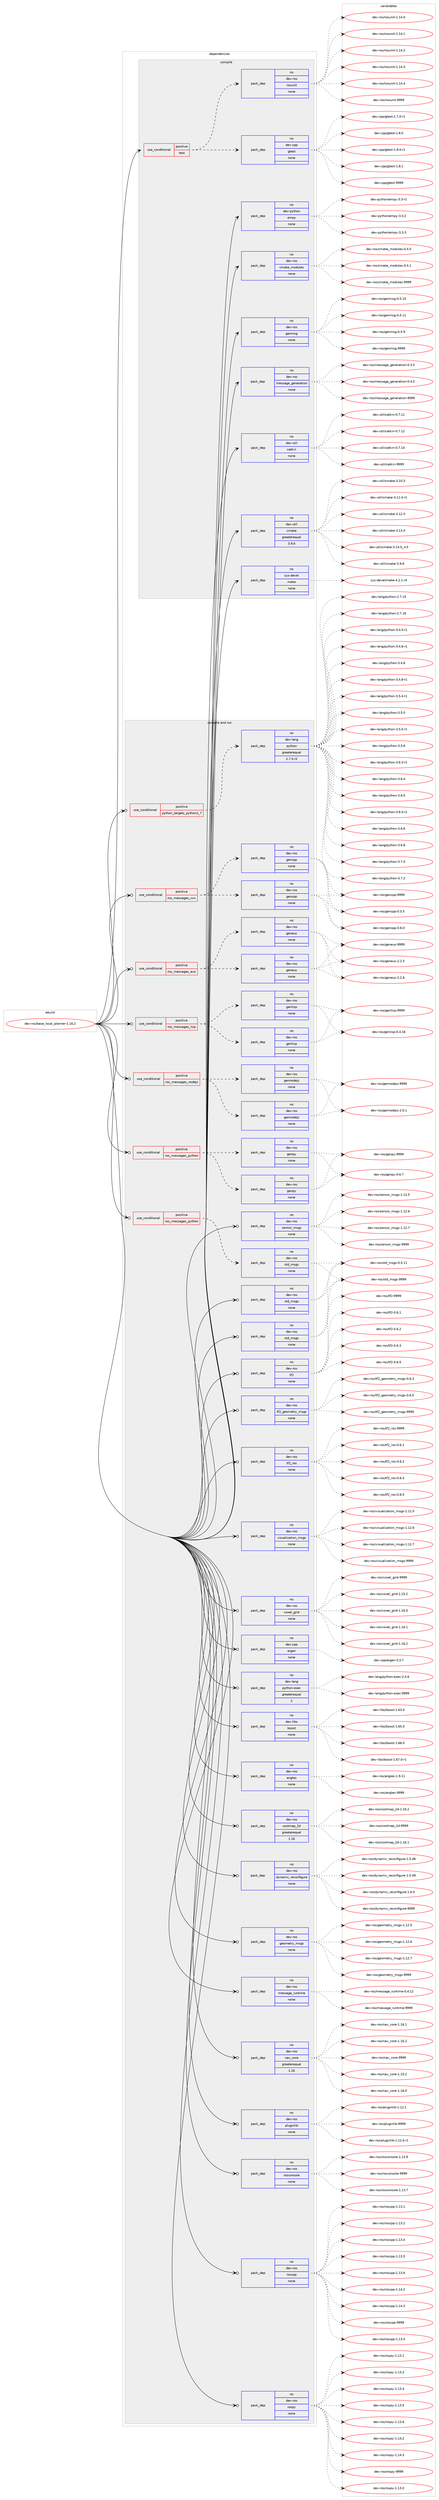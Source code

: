digraph prolog {

# *************
# Graph options
# *************

newrank=true;
concentrate=true;
compound=true;
graph [rankdir=LR,fontname=Helvetica,fontsize=10,ranksep=1.5];#, ranksep=2.5, nodesep=0.2];
edge  [arrowhead=vee];
node  [fontname=Helvetica,fontsize=10];

# **********
# The ebuild
# **********

subgraph cluster_leftcol {
color=gray;
rank=same;
label=<<i>ebuild</i>>;
id [label="dev-ros/base_local_planner-1.16.2", color=red, width=4, href="../dev-ros/base_local_planner-1.16.2.svg"];
}

# ****************
# The dependencies
# ****************

subgraph cluster_midcol {
color=gray;
label=<<i>dependencies</i>>;
subgraph cluster_compile {
fillcolor="#eeeeee";
style=filled;
label=<<i>compile</i>>;
subgraph cond387907 {
dependency1451976 [label=<<TABLE BORDER="0" CELLBORDER="1" CELLSPACING="0" CELLPADDING="4"><TR><TD ROWSPAN="3" CELLPADDING="10">use_conditional</TD></TR><TR><TD>positive</TD></TR><TR><TD>test</TD></TR></TABLE>>, shape=none, color=red];
subgraph pack1040689 {
dependency1451977 [label=<<TABLE BORDER="0" CELLBORDER="1" CELLSPACING="0" CELLPADDING="4" WIDTH="220"><TR><TD ROWSPAN="6" CELLPADDING="30">pack_dep</TD></TR><TR><TD WIDTH="110">no</TD></TR><TR><TD>dev-cpp</TD></TR><TR><TD>gtest</TD></TR><TR><TD>none</TD></TR><TR><TD></TD></TR></TABLE>>, shape=none, color=blue];
}
dependency1451976:e -> dependency1451977:w [weight=20,style="dashed",arrowhead="vee"];
subgraph pack1040690 {
dependency1451978 [label=<<TABLE BORDER="0" CELLBORDER="1" CELLSPACING="0" CELLPADDING="4" WIDTH="220"><TR><TD ROWSPAN="6" CELLPADDING="30">pack_dep</TD></TR><TR><TD WIDTH="110">no</TD></TR><TR><TD>dev-ros</TD></TR><TR><TD>rosunit</TD></TR><TR><TD>none</TD></TR><TR><TD></TD></TR></TABLE>>, shape=none, color=blue];
}
dependency1451976:e -> dependency1451978:w [weight=20,style="dashed",arrowhead="vee"];
}
id:e -> dependency1451976:w [weight=20,style="solid",arrowhead="vee"];
subgraph pack1040691 {
dependency1451979 [label=<<TABLE BORDER="0" CELLBORDER="1" CELLSPACING="0" CELLPADDING="4" WIDTH="220"><TR><TD ROWSPAN="6" CELLPADDING="30">pack_dep</TD></TR><TR><TD WIDTH="110">no</TD></TR><TR><TD>dev-python</TD></TR><TR><TD>empy</TD></TR><TR><TD>none</TD></TR><TR><TD></TD></TR></TABLE>>, shape=none, color=blue];
}
id:e -> dependency1451979:w [weight=20,style="solid",arrowhead="vee"];
subgraph pack1040692 {
dependency1451980 [label=<<TABLE BORDER="0" CELLBORDER="1" CELLSPACING="0" CELLPADDING="4" WIDTH="220"><TR><TD ROWSPAN="6" CELLPADDING="30">pack_dep</TD></TR><TR><TD WIDTH="110">no</TD></TR><TR><TD>dev-ros</TD></TR><TR><TD>cmake_modules</TD></TR><TR><TD>none</TD></TR><TR><TD></TD></TR></TABLE>>, shape=none, color=blue];
}
id:e -> dependency1451980:w [weight=20,style="solid",arrowhead="vee"];
subgraph pack1040693 {
dependency1451981 [label=<<TABLE BORDER="0" CELLBORDER="1" CELLSPACING="0" CELLPADDING="4" WIDTH="220"><TR><TD ROWSPAN="6" CELLPADDING="30">pack_dep</TD></TR><TR><TD WIDTH="110">no</TD></TR><TR><TD>dev-ros</TD></TR><TR><TD>genmsg</TD></TR><TR><TD>none</TD></TR><TR><TD></TD></TR></TABLE>>, shape=none, color=blue];
}
id:e -> dependency1451981:w [weight=20,style="solid",arrowhead="vee"];
subgraph pack1040694 {
dependency1451982 [label=<<TABLE BORDER="0" CELLBORDER="1" CELLSPACING="0" CELLPADDING="4" WIDTH="220"><TR><TD ROWSPAN="6" CELLPADDING="30">pack_dep</TD></TR><TR><TD WIDTH="110">no</TD></TR><TR><TD>dev-ros</TD></TR><TR><TD>message_generation</TD></TR><TR><TD>none</TD></TR><TR><TD></TD></TR></TABLE>>, shape=none, color=blue];
}
id:e -> dependency1451982:w [weight=20,style="solid",arrowhead="vee"];
subgraph pack1040695 {
dependency1451983 [label=<<TABLE BORDER="0" CELLBORDER="1" CELLSPACING="0" CELLPADDING="4" WIDTH="220"><TR><TD ROWSPAN="6" CELLPADDING="30">pack_dep</TD></TR><TR><TD WIDTH="110">no</TD></TR><TR><TD>dev-util</TD></TR><TR><TD>catkin</TD></TR><TR><TD>none</TD></TR><TR><TD></TD></TR></TABLE>>, shape=none, color=blue];
}
id:e -> dependency1451983:w [weight=20,style="solid",arrowhead="vee"];
subgraph pack1040696 {
dependency1451984 [label=<<TABLE BORDER="0" CELLBORDER="1" CELLSPACING="0" CELLPADDING="4" WIDTH="220"><TR><TD ROWSPAN="6" CELLPADDING="30">pack_dep</TD></TR><TR><TD WIDTH="110">no</TD></TR><TR><TD>dev-util</TD></TR><TR><TD>cmake</TD></TR><TR><TD>greaterequal</TD></TR><TR><TD>3.9.6</TD></TR></TABLE>>, shape=none, color=blue];
}
id:e -> dependency1451984:w [weight=20,style="solid",arrowhead="vee"];
subgraph pack1040697 {
dependency1451985 [label=<<TABLE BORDER="0" CELLBORDER="1" CELLSPACING="0" CELLPADDING="4" WIDTH="220"><TR><TD ROWSPAN="6" CELLPADDING="30">pack_dep</TD></TR><TR><TD WIDTH="110">no</TD></TR><TR><TD>sys-devel</TD></TR><TR><TD>make</TD></TR><TR><TD>none</TD></TR><TR><TD></TD></TR></TABLE>>, shape=none, color=blue];
}
id:e -> dependency1451985:w [weight=20,style="solid",arrowhead="vee"];
}
subgraph cluster_compileandrun {
fillcolor="#eeeeee";
style=filled;
label=<<i>compile and run</i>>;
subgraph cond387908 {
dependency1451986 [label=<<TABLE BORDER="0" CELLBORDER="1" CELLSPACING="0" CELLPADDING="4"><TR><TD ROWSPAN="3" CELLPADDING="10">use_conditional</TD></TR><TR><TD>positive</TD></TR><TR><TD>python_targets_python2_7</TD></TR></TABLE>>, shape=none, color=red];
subgraph pack1040698 {
dependency1451987 [label=<<TABLE BORDER="0" CELLBORDER="1" CELLSPACING="0" CELLPADDING="4" WIDTH="220"><TR><TD ROWSPAN="6" CELLPADDING="30">pack_dep</TD></TR><TR><TD WIDTH="110">no</TD></TR><TR><TD>dev-lang</TD></TR><TR><TD>python</TD></TR><TR><TD>greaterequal</TD></TR><TR><TD>2.7.5-r2</TD></TR></TABLE>>, shape=none, color=blue];
}
dependency1451986:e -> dependency1451987:w [weight=20,style="dashed",arrowhead="vee"];
}
id:e -> dependency1451986:w [weight=20,style="solid",arrowhead="odotvee"];
subgraph cond387909 {
dependency1451988 [label=<<TABLE BORDER="0" CELLBORDER="1" CELLSPACING="0" CELLPADDING="4"><TR><TD ROWSPAN="3" CELLPADDING="10">use_conditional</TD></TR><TR><TD>positive</TD></TR><TR><TD>ros_messages_cxx</TD></TR></TABLE>>, shape=none, color=red];
subgraph pack1040699 {
dependency1451989 [label=<<TABLE BORDER="0" CELLBORDER="1" CELLSPACING="0" CELLPADDING="4" WIDTH="220"><TR><TD ROWSPAN="6" CELLPADDING="30">pack_dep</TD></TR><TR><TD WIDTH="110">no</TD></TR><TR><TD>dev-ros</TD></TR><TR><TD>gencpp</TD></TR><TR><TD>none</TD></TR><TR><TD></TD></TR></TABLE>>, shape=none, color=blue];
}
dependency1451988:e -> dependency1451989:w [weight=20,style="dashed",arrowhead="vee"];
subgraph pack1040700 {
dependency1451990 [label=<<TABLE BORDER="0" CELLBORDER="1" CELLSPACING="0" CELLPADDING="4" WIDTH="220"><TR><TD ROWSPAN="6" CELLPADDING="30">pack_dep</TD></TR><TR><TD WIDTH="110">no</TD></TR><TR><TD>dev-ros</TD></TR><TR><TD>gencpp</TD></TR><TR><TD>none</TD></TR><TR><TD></TD></TR></TABLE>>, shape=none, color=blue];
}
dependency1451988:e -> dependency1451990:w [weight=20,style="dashed",arrowhead="vee"];
}
id:e -> dependency1451988:w [weight=20,style="solid",arrowhead="odotvee"];
subgraph cond387910 {
dependency1451991 [label=<<TABLE BORDER="0" CELLBORDER="1" CELLSPACING="0" CELLPADDING="4"><TR><TD ROWSPAN="3" CELLPADDING="10">use_conditional</TD></TR><TR><TD>positive</TD></TR><TR><TD>ros_messages_eus</TD></TR></TABLE>>, shape=none, color=red];
subgraph pack1040701 {
dependency1451992 [label=<<TABLE BORDER="0" CELLBORDER="1" CELLSPACING="0" CELLPADDING="4" WIDTH="220"><TR><TD ROWSPAN="6" CELLPADDING="30">pack_dep</TD></TR><TR><TD WIDTH="110">no</TD></TR><TR><TD>dev-ros</TD></TR><TR><TD>geneus</TD></TR><TR><TD>none</TD></TR><TR><TD></TD></TR></TABLE>>, shape=none, color=blue];
}
dependency1451991:e -> dependency1451992:w [weight=20,style="dashed",arrowhead="vee"];
subgraph pack1040702 {
dependency1451993 [label=<<TABLE BORDER="0" CELLBORDER="1" CELLSPACING="0" CELLPADDING="4" WIDTH="220"><TR><TD ROWSPAN="6" CELLPADDING="30">pack_dep</TD></TR><TR><TD WIDTH="110">no</TD></TR><TR><TD>dev-ros</TD></TR><TR><TD>geneus</TD></TR><TR><TD>none</TD></TR><TR><TD></TD></TR></TABLE>>, shape=none, color=blue];
}
dependency1451991:e -> dependency1451993:w [weight=20,style="dashed",arrowhead="vee"];
}
id:e -> dependency1451991:w [weight=20,style="solid",arrowhead="odotvee"];
subgraph cond387911 {
dependency1451994 [label=<<TABLE BORDER="0" CELLBORDER="1" CELLSPACING="0" CELLPADDING="4"><TR><TD ROWSPAN="3" CELLPADDING="10">use_conditional</TD></TR><TR><TD>positive</TD></TR><TR><TD>ros_messages_lisp</TD></TR></TABLE>>, shape=none, color=red];
subgraph pack1040703 {
dependency1451995 [label=<<TABLE BORDER="0" CELLBORDER="1" CELLSPACING="0" CELLPADDING="4" WIDTH="220"><TR><TD ROWSPAN="6" CELLPADDING="30">pack_dep</TD></TR><TR><TD WIDTH="110">no</TD></TR><TR><TD>dev-ros</TD></TR><TR><TD>genlisp</TD></TR><TR><TD>none</TD></TR><TR><TD></TD></TR></TABLE>>, shape=none, color=blue];
}
dependency1451994:e -> dependency1451995:w [weight=20,style="dashed",arrowhead="vee"];
subgraph pack1040704 {
dependency1451996 [label=<<TABLE BORDER="0" CELLBORDER="1" CELLSPACING="0" CELLPADDING="4" WIDTH="220"><TR><TD ROWSPAN="6" CELLPADDING="30">pack_dep</TD></TR><TR><TD WIDTH="110">no</TD></TR><TR><TD>dev-ros</TD></TR><TR><TD>genlisp</TD></TR><TR><TD>none</TD></TR><TR><TD></TD></TR></TABLE>>, shape=none, color=blue];
}
dependency1451994:e -> dependency1451996:w [weight=20,style="dashed",arrowhead="vee"];
}
id:e -> dependency1451994:w [weight=20,style="solid",arrowhead="odotvee"];
subgraph cond387912 {
dependency1451997 [label=<<TABLE BORDER="0" CELLBORDER="1" CELLSPACING="0" CELLPADDING="4"><TR><TD ROWSPAN="3" CELLPADDING="10">use_conditional</TD></TR><TR><TD>positive</TD></TR><TR><TD>ros_messages_nodejs</TD></TR></TABLE>>, shape=none, color=red];
subgraph pack1040705 {
dependency1451998 [label=<<TABLE BORDER="0" CELLBORDER="1" CELLSPACING="0" CELLPADDING="4" WIDTH="220"><TR><TD ROWSPAN="6" CELLPADDING="30">pack_dep</TD></TR><TR><TD WIDTH="110">no</TD></TR><TR><TD>dev-ros</TD></TR><TR><TD>gennodejs</TD></TR><TR><TD>none</TD></TR><TR><TD></TD></TR></TABLE>>, shape=none, color=blue];
}
dependency1451997:e -> dependency1451998:w [weight=20,style="dashed",arrowhead="vee"];
subgraph pack1040706 {
dependency1451999 [label=<<TABLE BORDER="0" CELLBORDER="1" CELLSPACING="0" CELLPADDING="4" WIDTH="220"><TR><TD ROWSPAN="6" CELLPADDING="30">pack_dep</TD></TR><TR><TD WIDTH="110">no</TD></TR><TR><TD>dev-ros</TD></TR><TR><TD>gennodejs</TD></TR><TR><TD>none</TD></TR><TR><TD></TD></TR></TABLE>>, shape=none, color=blue];
}
dependency1451997:e -> dependency1451999:w [weight=20,style="dashed",arrowhead="vee"];
}
id:e -> dependency1451997:w [weight=20,style="solid",arrowhead="odotvee"];
subgraph cond387913 {
dependency1452000 [label=<<TABLE BORDER="0" CELLBORDER="1" CELLSPACING="0" CELLPADDING="4"><TR><TD ROWSPAN="3" CELLPADDING="10">use_conditional</TD></TR><TR><TD>positive</TD></TR><TR><TD>ros_messages_python</TD></TR></TABLE>>, shape=none, color=red];
subgraph pack1040707 {
dependency1452001 [label=<<TABLE BORDER="0" CELLBORDER="1" CELLSPACING="0" CELLPADDING="4" WIDTH="220"><TR><TD ROWSPAN="6" CELLPADDING="30">pack_dep</TD></TR><TR><TD WIDTH="110">no</TD></TR><TR><TD>dev-ros</TD></TR><TR><TD>genpy</TD></TR><TR><TD>none</TD></TR><TR><TD></TD></TR></TABLE>>, shape=none, color=blue];
}
dependency1452000:e -> dependency1452001:w [weight=20,style="dashed",arrowhead="vee"];
subgraph pack1040708 {
dependency1452002 [label=<<TABLE BORDER="0" CELLBORDER="1" CELLSPACING="0" CELLPADDING="4" WIDTH="220"><TR><TD ROWSPAN="6" CELLPADDING="30">pack_dep</TD></TR><TR><TD WIDTH="110">no</TD></TR><TR><TD>dev-ros</TD></TR><TR><TD>genpy</TD></TR><TR><TD>none</TD></TR><TR><TD></TD></TR></TABLE>>, shape=none, color=blue];
}
dependency1452000:e -> dependency1452002:w [weight=20,style="dashed",arrowhead="vee"];
}
id:e -> dependency1452000:w [weight=20,style="solid",arrowhead="odotvee"];
subgraph cond387914 {
dependency1452003 [label=<<TABLE BORDER="0" CELLBORDER="1" CELLSPACING="0" CELLPADDING="4"><TR><TD ROWSPAN="3" CELLPADDING="10">use_conditional</TD></TR><TR><TD>positive</TD></TR><TR><TD>ros_messages_python</TD></TR></TABLE>>, shape=none, color=red];
subgraph pack1040709 {
dependency1452004 [label=<<TABLE BORDER="0" CELLBORDER="1" CELLSPACING="0" CELLPADDING="4" WIDTH="220"><TR><TD ROWSPAN="6" CELLPADDING="30">pack_dep</TD></TR><TR><TD WIDTH="110">no</TD></TR><TR><TD>dev-ros</TD></TR><TR><TD>std_msgs</TD></TR><TR><TD>none</TD></TR><TR><TD></TD></TR></TABLE>>, shape=none, color=blue];
}
dependency1452003:e -> dependency1452004:w [weight=20,style="dashed",arrowhead="vee"];
}
id:e -> dependency1452003:w [weight=20,style="solid",arrowhead="odotvee"];
subgraph pack1040710 {
dependency1452005 [label=<<TABLE BORDER="0" CELLBORDER="1" CELLSPACING="0" CELLPADDING="4" WIDTH="220"><TR><TD ROWSPAN="6" CELLPADDING="30">pack_dep</TD></TR><TR><TD WIDTH="110">no</TD></TR><TR><TD>dev-cpp</TD></TR><TR><TD>eigen</TD></TR><TR><TD>none</TD></TR><TR><TD></TD></TR></TABLE>>, shape=none, color=blue];
}
id:e -> dependency1452005:w [weight=20,style="solid",arrowhead="odotvee"];
subgraph pack1040711 {
dependency1452006 [label=<<TABLE BORDER="0" CELLBORDER="1" CELLSPACING="0" CELLPADDING="4" WIDTH="220"><TR><TD ROWSPAN="6" CELLPADDING="30">pack_dep</TD></TR><TR><TD WIDTH="110">no</TD></TR><TR><TD>dev-lang</TD></TR><TR><TD>python-exec</TD></TR><TR><TD>greaterequal</TD></TR><TR><TD>2</TD></TR></TABLE>>, shape=none, color=blue];
}
id:e -> dependency1452006:w [weight=20,style="solid",arrowhead="odotvee"];
subgraph pack1040712 {
dependency1452007 [label=<<TABLE BORDER="0" CELLBORDER="1" CELLSPACING="0" CELLPADDING="4" WIDTH="220"><TR><TD ROWSPAN="6" CELLPADDING="30">pack_dep</TD></TR><TR><TD WIDTH="110">no</TD></TR><TR><TD>dev-libs</TD></TR><TR><TD>boost</TD></TR><TR><TD>none</TD></TR><TR><TD></TD></TR></TABLE>>, shape=none, color=blue];
}
id:e -> dependency1452007:w [weight=20,style="solid",arrowhead="odotvee"];
subgraph pack1040713 {
dependency1452008 [label=<<TABLE BORDER="0" CELLBORDER="1" CELLSPACING="0" CELLPADDING="4" WIDTH="220"><TR><TD ROWSPAN="6" CELLPADDING="30">pack_dep</TD></TR><TR><TD WIDTH="110">no</TD></TR><TR><TD>dev-ros</TD></TR><TR><TD>angles</TD></TR><TR><TD>none</TD></TR><TR><TD></TD></TR></TABLE>>, shape=none, color=blue];
}
id:e -> dependency1452008:w [weight=20,style="solid",arrowhead="odotvee"];
subgraph pack1040714 {
dependency1452009 [label=<<TABLE BORDER="0" CELLBORDER="1" CELLSPACING="0" CELLPADDING="4" WIDTH="220"><TR><TD ROWSPAN="6" CELLPADDING="30">pack_dep</TD></TR><TR><TD WIDTH="110">no</TD></TR><TR><TD>dev-ros</TD></TR><TR><TD>costmap_2d</TD></TR><TR><TD>greaterequal</TD></TR><TR><TD>1.16</TD></TR></TABLE>>, shape=none, color=blue];
}
id:e -> dependency1452009:w [weight=20,style="solid",arrowhead="odotvee"];
subgraph pack1040715 {
dependency1452010 [label=<<TABLE BORDER="0" CELLBORDER="1" CELLSPACING="0" CELLPADDING="4" WIDTH="220"><TR><TD ROWSPAN="6" CELLPADDING="30">pack_dep</TD></TR><TR><TD WIDTH="110">no</TD></TR><TR><TD>dev-ros</TD></TR><TR><TD>dynamic_reconfigure</TD></TR><TR><TD>none</TD></TR><TR><TD></TD></TR></TABLE>>, shape=none, color=blue];
}
id:e -> dependency1452010:w [weight=20,style="solid",arrowhead="odotvee"];
subgraph pack1040716 {
dependency1452011 [label=<<TABLE BORDER="0" CELLBORDER="1" CELLSPACING="0" CELLPADDING="4" WIDTH="220"><TR><TD ROWSPAN="6" CELLPADDING="30">pack_dep</TD></TR><TR><TD WIDTH="110">no</TD></TR><TR><TD>dev-ros</TD></TR><TR><TD>geometry_msgs</TD></TR><TR><TD>none</TD></TR><TR><TD></TD></TR></TABLE>>, shape=none, color=blue];
}
id:e -> dependency1452011:w [weight=20,style="solid",arrowhead="odotvee"];
subgraph pack1040717 {
dependency1452012 [label=<<TABLE BORDER="0" CELLBORDER="1" CELLSPACING="0" CELLPADDING="4" WIDTH="220"><TR><TD ROWSPAN="6" CELLPADDING="30">pack_dep</TD></TR><TR><TD WIDTH="110">no</TD></TR><TR><TD>dev-ros</TD></TR><TR><TD>message_runtime</TD></TR><TR><TD>none</TD></TR><TR><TD></TD></TR></TABLE>>, shape=none, color=blue];
}
id:e -> dependency1452012:w [weight=20,style="solid",arrowhead="odotvee"];
subgraph pack1040718 {
dependency1452013 [label=<<TABLE BORDER="0" CELLBORDER="1" CELLSPACING="0" CELLPADDING="4" WIDTH="220"><TR><TD ROWSPAN="6" CELLPADDING="30">pack_dep</TD></TR><TR><TD WIDTH="110">no</TD></TR><TR><TD>dev-ros</TD></TR><TR><TD>nav_core</TD></TR><TR><TD>greaterequal</TD></TR><TR><TD>1.16</TD></TR></TABLE>>, shape=none, color=blue];
}
id:e -> dependency1452013:w [weight=20,style="solid",arrowhead="odotvee"];
subgraph pack1040719 {
dependency1452014 [label=<<TABLE BORDER="0" CELLBORDER="1" CELLSPACING="0" CELLPADDING="4" WIDTH="220"><TR><TD ROWSPAN="6" CELLPADDING="30">pack_dep</TD></TR><TR><TD WIDTH="110">no</TD></TR><TR><TD>dev-ros</TD></TR><TR><TD>pluginlib</TD></TR><TR><TD>none</TD></TR><TR><TD></TD></TR></TABLE>>, shape=none, color=blue];
}
id:e -> dependency1452014:w [weight=20,style="solid",arrowhead="odotvee"];
subgraph pack1040720 {
dependency1452015 [label=<<TABLE BORDER="0" CELLBORDER="1" CELLSPACING="0" CELLPADDING="4" WIDTH="220"><TR><TD ROWSPAN="6" CELLPADDING="30">pack_dep</TD></TR><TR><TD WIDTH="110">no</TD></TR><TR><TD>dev-ros</TD></TR><TR><TD>rosconsole</TD></TR><TR><TD>none</TD></TR><TR><TD></TD></TR></TABLE>>, shape=none, color=blue];
}
id:e -> dependency1452015:w [weight=20,style="solid",arrowhead="odotvee"];
subgraph pack1040721 {
dependency1452016 [label=<<TABLE BORDER="0" CELLBORDER="1" CELLSPACING="0" CELLPADDING="4" WIDTH="220"><TR><TD ROWSPAN="6" CELLPADDING="30">pack_dep</TD></TR><TR><TD WIDTH="110">no</TD></TR><TR><TD>dev-ros</TD></TR><TR><TD>roscpp</TD></TR><TR><TD>none</TD></TR><TR><TD></TD></TR></TABLE>>, shape=none, color=blue];
}
id:e -> dependency1452016:w [weight=20,style="solid",arrowhead="odotvee"];
subgraph pack1040722 {
dependency1452017 [label=<<TABLE BORDER="0" CELLBORDER="1" CELLSPACING="0" CELLPADDING="4" WIDTH="220"><TR><TD ROWSPAN="6" CELLPADDING="30">pack_dep</TD></TR><TR><TD WIDTH="110">no</TD></TR><TR><TD>dev-ros</TD></TR><TR><TD>rospy</TD></TR><TR><TD>none</TD></TR><TR><TD></TD></TR></TABLE>>, shape=none, color=blue];
}
id:e -> dependency1452017:w [weight=20,style="solid",arrowhead="odotvee"];
subgraph pack1040723 {
dependency1452018 [label=<<TABLE BORDER="0" CELLBORDER="1" CELLSPACING="0" CELLPADDING="4" WIDTH="220"><TR><TD ROWSPAN="6" CELLPADDING="30">pack_dep</TD></TR><TR><TD WIDTH="110">no</TD></TR><TR><TD>dev-ros</TD></TR><TR><TD>sensor_msgs</TD></TR><TR><TD>none</TD></TR><TR><TD></TD></TR></TABLE>>, shape=none, color=blue];
}
id:e -> dependency1452018:w [weight=20,style="solid",arrowhead="odotvee"];
subgraph pack1040724 {
dependency1452019 [label=<<TABLE BORDER="0" CELLBORDER="1" CELLSPACING="0" CELLPADDING="4" WIDTH="220"><TR><TD ROWSPAN="6" CELLPADDING="30">pack_dep</TD></TR><TR><TD WIDTH="110">no</TD></TR><TR><TD>dev-ros</TD></TR><TR><TD>std_msgs</TD></TR><TR><TD>none</TD></TR><TR><TD></TD></TR></TABLE>>, shape=none, color=blue];
}
id:e -> dependency1452019:w [weight=20,style="solid",arrowhead="odotvee"];
subgraph pack1040725 {
dependency1452020 [label=<<TABLE BORDER="0" CELLBORDER="1" CELLSPACING="0" CELLPADDING="4" WIDTH="220"><TR><TD ROWSPAN="6" CELLPADDING="30">pack_dep</TD></TR><TR><TD WIDTH="110">no</TD></TR><TR><TD>dev-ros</TD></TR><TR><TD>std_msgs</TD></TR><TR><TD>none</TD></TR><TR><TD></TD></TR></TABLE>>, shape=none, color=blue];
}
id:e -> dependency1452020:w [weight=20,style="solid",arrowhead="odotvee"];
subgraph pack1040726 {
dependency1452021 [label=<<TABLE BORDER="0" CELLBORDER="1" CELLSPACING="0" CELLPADDING="4" WIDTH="220"><TR><TD ROWSPAN="6" CELLPADDING="30">pack_dep</TD></TR><TR><TD WIDTH="110">no</TD></TR><TR><TD>dev-ros</TD></TR><TR><TD>tf2</TD></TR><TR><TD>none</TD></TR><TR><TD></TD></TR></TABLE>>, shape=none, color=blue];
}
id:e -> dependency1452021:w [weight=20,style="solid",arrowhead="odotvee"];
subgraph pack1040727 {
dependency1452022 [label=<<TABLE BORDER="0" CELLBORDER="1" CELLSPACING="0" CELLPADDING="4" WIDTH="220"><TR><TD ROWSPAN="6" CELLPADDING="30">pack_dep</TD></TR><TR><TD WIDTH="110">no</TD></TR><TR><TD>dev-ros</TD></TR><TR><TD>tf2_geometry_msgs</TD></TR><TR><TD>none</TD></TR><TR><TD></TD></TR></TABLE>>, shape=none, color=blue];
}
id:e -> dependency1452022:w [weight=20,style="solid",arrowhead="odotvee"];
subgraph pack1040728 {
dependency1452023 [label=<<TABLE BORDER="0" CELLBORDER="1" CELLSPACING="0" CELLPADDING="4" WIDTH="220"><TR><TD ROWSPAN="6" CELLPADDING="30">pack_dep</TD></TR><TR><TD WIDTH="110">no</TD></TR><TR><TD>dev-ros</TD></TR><TR><TD>tf2_ros</TD></TR><TR><TD>none</TD></TR><TR><TD></TD></TR></TABLE>>, shape=none, color=blue];
}
id:e -> dependency1452023:w [weight=20,style="solid",arrowhead="odotvee"];
subgraph pack1040729 {
dependency1452024 [label=<<TABLE BORDER="0" CELLBORDER="1" CELLSPACING="0" CELLPADDING="4" WIDTH="220"><TR><TD ROWSPAN="6" CELLPADDING="30">pack_dep</TD></TR><TR><TD WIDTH="110">no</TD></TR><TR><TD>dev-ros</TD></TR><TR><TD>visualization_msgs</TD></TR><TR><TD>none</TD></TR><TR><TD></TD></TR></TABLE>>, shape=none, color=blue];
}
id:e -> dependency1452024:w [weight=20,style="solid",arrowhead="odotvee"];
subgraph pack1040730 {
dependency1452025 [label=<<TABLE BORDER="0" CELLBORDER="1" CELLSPACING="0" CELLPADDING="4" WIDTH="220"><TR><TD ROWSPAN="6" CELLPADDING="30">pack_dep</TD></TR><TR><TD WIDTH="110">no</TD></TR><TR><TD>dev-ros</TD></TR><TR><TD>voxel_grid</TD></TR><TR><TD>none</TD></TR><TR><TD></TD></TR></TABLE>>, shape=none, color=blue];
}
id:e -> dependency1452025:w [weight=20,style="solid",arrowhead="odotvee"];
}
subgraph cluster_run {
fillcolor="#eeeeee";
style=filled;
label=<<i>run</i>>;
}
}

# **************
# The candidates
# **************

subgraph cluster_choices {
rank=same;
color=gray;
label=<<i>candidates</i>>;

subgraph choice1040689 {
color=black;
nodesep=1;
choice1001011184599112112471031161011151164549465546484511449 [label="dev-cpp/gtest-1.7.0-r1", color=red, width=4,href="../dev-cpp/gtest-1.7.0-r1.svg"];
choice100101118459911211247103116101115116454946564648 [label="dev-cpp/gtest-1.8.0", color=red, width=4,href="../dev-cpp/gtest-1.8.0.svg"];
choice1001011184599112112471031161011151164549465646484511449 [label="dev-cpp/gtest-1.8.0-r1", color=red, width=4,href="../dev-cpp/gtest-1.8.0-r1.svg"];
choice100101118459911211247103116101115116454946564649 [label="dev-cpp/gtest-1.8.1", color=red, width=4,href="../dev-cpp/gtest-1.8.1.svg"];
choice1001011184599112112471031161011151164557575757 [label="dev-cpp/gtest-9999", color=red, width=4,href="../dev-cpp/gtest-9999.svg"];
dependency1451977:e -> choice1001011184599112112471031161011151164549465546484511449:w [style=dotted,weight="100"];
dependency1451977:e -> choice100101118459911211247103116101115116454946564648:w [style=dotted,weight="100"];
dependency1451977:e -> choice1001011184599112112471031161011151164549465646484511449:w [style=dotted,weight="100"];
dependency1451977:e -> choice100101118459911211247103116101115116454946564649:w [style=dotted,weight="100"];
dependency1451977:e -> choice1001011184599112112471031161011151164557575757:w [style=dotted,weight="100"];
}
subgraph choice1040690 {
color=black;
nodesep=1;
choice100101118451141111154711411111511711010511645494649524648 [label="dev-ros/rosunit-1.14.0", color=red, width=4,href="../dev-ros/rosunit-1.14.0.svg"];
choice100101118451141111154711411111511711010511645494649524649 [label="dev-ros/rosunit-1.14.1", color=red, width=4,href="../dev-ros/rosunit-1.14.1.svg"];
choice100101118451141111154711411111511711010511645494649524650 [label="dev-ros/rosunit-1.14.2", color=red, width=4,href="../dev-ros/rosunit-1.14.2.svg"];
choice100101118451141111154711411111511711010511645494649524651 [label="dev-ros/rosunit-1.14.3", color=red, width=4,href="../dev-ros/rosunit-1.14.3.svg"];
choice100101118451141111154711411111511711010511645494649524652 [label="dev-ros/rosunit-1.14.4", color=red, width=4,href="../dev-ros/rosunit-1.14.4.svg"];
choice10010111845114111115471141111151171101051164557575757 [label="dev-ros/rosunit-9999", color=red, width=4,href="../dev-ros/rosunit-9999.svg"];
dependency1451978:e -> choice100101118451141111154711411111511711010511645494649524648:w [style=dotted,weight="100"];
dependency1451978:e -> choice100101118451141111154711411111511711010511645494649524649:w [style=dotted,weight="100"];
dependency1451978:e -> choice100101118451141111154711411111511711010511645494649524650:w [style=dotted,weight="100"];
dependency1451978:e -> choice100101118451141111154711411111511711010511645494649524651:w [style=dotted,weight="100"];
dependency1451978:e -> choice100101118451141111154711411111511711010511645494649524652:w [style=dotted,weight="100"];
dependency1451978:e -> choice10010111845114111115471141111151171101051164557575757:w [style=dotted,weight="100"];
}
subgraph choice1040691 {
color=black;
nodesep=1;
choice1001011184511212111610411111047101109112121455146514511449 [label="dev-python/empy-3.3-r1", color=red, width=4,href="../dev-python/empy-3.3-r1.svg"];
choice1001011184511212111610411111047101109112121455146514650 [label="dev-python/empy-3.3.2", color=red, width=4,href="../dev-python/empy-3.3.2.svg"];
choice1001011184511212111610411111047101109112121455146514651 [label="dev-python/empy-3.3.3", color=red, width=4,href="../dev-python/empy-3.3.3.svg"];
dependency1451979:e -> choice1001011184511212111610411111047101109112121455146514511449:w [style=dotted,weight="100"];
dependency1451979:e -> choice1001011184511212111610411111047101109112121455146514650:w [style=dotted,weight="100"];
dependency1451979:e -> choice1001011184511212111610411111047101109112121455146514651:w [style=dotted,weight="100"];
}
subgraph choice1040692 {
color=black;
nodesep=1;
choice1001011184511411111547991099710710195109111100117108101115454846524648 [label="dev-ros/cmake_modules-0.4.0", color=red, width=4,href="../dev-ros/cmake_modules-0.4.0.svg"];
choice1001011184511411111547991099710710195109111100117108101115454846524649 [label="dev-ros/cmake_modules-0.4.1", color=red, width=4,href="../dev-ros/cmake_modules-0.4.1.svg"];
choice10010111845114111115479910997107101951091111001171081011154557575757 [label="dev-ros/cmake_modules-9999", color=red, width=4,href="../dev-ros/cmake_modules-9999.svg"];
dependency1451980:e -> choice1001011184511411111547991099710710195109111100117108101115454846524648:w [style=dotted,weight="100"];
dependency1451980:e -> choice1001011184511411111547991099710710195109111100117108101115454846524649:w [style=dotted,weight="100"];
dependency1451980:e -> choice10010111845114111115479910997107101951091111001171081011154557575757:w [style=dotted,weight="100"];
}
subgraph choice1040693 {
color=black;
nodesep=1;
choice100101118451141111154710310111010911510345484653464948 [label="dev-ros/genmsg-0.5.10", color=red, width=4,href="../dev-ros/genmsg-0.5.10.svg"];
choice100101118451141111154710310111010911510345484653464949 [label="dev-ros/genmsg-0.5.11", color=red, width=4,href="../dev-ros/genmsg-0.5.11.svg"];
choice1001011184511411111547103101110109115103454846534657 [label="dev-ros/genmsg-0.5.9", color=red, width=4,href="../dev-ros/genmsg-0.5.9.svg"];
choice10010111845114111115471031011101091151034557575757 [label="dev-ros/genmsg-9999", color=red, width=4,href="../dev-ros/genmsg-9999.svg"];
dependency1451981:e -> choice100101118451141111154710310111010911510345484653464948:w [style=dotted,weight="100"];
dependency1451981:e -> choice100101118451141111154710310111010911510345484653464949:w [style=dotted,weight="100"];
dependency1451981:e -> choice1001011184511411111547103101110109115103454846534657:w [style=dotted,weight="100"];
dependency1451981:e -> choice10010111845114111115471031011101091151034557575757:w [style=dotted,weight="100"];
}
subgraph choice1040694 {
color=black;
nodesep=1;
choice1001011184511411111547109101115115971031019510310111010111497116105111110454846514648 [label="dev-ros/message_generation-0.3.0", color=red, width=4,href="../dev-ros/message_generation-0.3.0.svg"];
choice1001011184511411111547109101115115971031019510310111010111497116105111110454846524648 [label="dev-ros/message_generation-0.4.0", color=red, width=4,href="../dev-ros/message_generation-0.4.0.svg"];
choice10010111845114111115471091011151159710310195103101110101114971161051111104557575757 [label="dev-ros/message_generation-9999", color=red, width=4,href="../dev-ros/message_generation-9999.svg"];
dependency1451982:e -> choice1001011184511411111547109101115115971031019510310111010111497116105111110454846514648:w [style=dotted,weight="100"];
dependency1451982:e -> choice1001011184511411111547109101115115971031019510310111010111497116105111110454846524648:w [style=dotted,weight="100"];
dependency1451982:e -> choice10010111845114111115471091011151159710310195103101110101114971161051111104557575757:w [style=dotted,weight="100"];
}
subgraph choice1040695 {
color=black;
nodesep=1;
choice1001011184511711610510847999711610710511045484655464949 [label="dev-util/catkin-0.7.11", color=red, width=4,href="../dev-util/catkin-0.7.11.svg"];
choice1001011184511711610510847999711610710511045484655464950 [label="dev-util/catkin-0.7.12", color=red, width=4,href="../dev-util/catkin-0.7.12.svg"];
choice1001011184511711610510847999711610710511045484655464952 [label="dev-util/catkin-0.7.14", color=red, width=4,href="../dev-util/catkin-0.7.14.svg"];
choice100101118451171161051084799971161071051104557575757 [label="dev-util/catkin-9999", color=red, width=4,href="../dev-util/catkin-9999.svg"];
dependency1451983:e -> choice1001011184511711610510847999711610710511045484655464949:w [style=dotted,weight="100"];
dependency1451983:e -> choice1001011184511711610510847999711610710511045484655464950:w [style=dotted,weight="100"];
dependency1451983:e -> choice1001011184511711610510847999711610710511045484655464952:w [style=dotted,weight="100"];
dependency1451983:e -> choice100101118451171161051084799971161071051104557575757:w [style=dotted,weight="100"];
}
subgraph choice1040696 {
color=black;
nodesep=1;
choice1001011184511711610510847991099710710145514649484651 [label="dev-util/cmake-3.10.3", color=red, width=4,href="../dev-util/cmake-3.10.3.svg"];
choice10010111845117116105108479910997107101455146494946524511449 [label="dev-util/cmake-3.11.4-r1", color=red, width=4,href="../dev-util/cmake-3.11.4-r1.svg"];
choice1001011184511711610510847991099710710145514649504651 [label="dev-util/cmake-3.12.3", color=red, width=4,href="../dev-util/cmake-3.12.3.svg"];
choice1001011184511711610510847991099710710145514649514652 [label="dev-util/cmake-3.13.4", color=red, width=4,href="../dev-util/cmake-3.13.4.svg"];
choice1001011184511711610510847991099710710145514649524648951149951 [label="dev-util/cmake-3.14.0_rc3", color=red, width=4,href="../dev-util/cmake-3.14.0_rc3.svg"];
choice10010111845117116105108479910997107101455146574654 [label="dev-util/cmake-3.9.6", color=red, width=4,href="../dev-util/cmake-3.9.6.svg"];
dependency1451984:e -> choice1001011184511711610510847991099710710145514649484651:w [style=dotted,weight="100"];
dependency1451984:e -> choice10010111845117116105108479910997107101455146494946524511449:w [style=dotted,weight="100"];
dependency1451984:e -> choice1001011184511711610510847991099710710145514649504651:w [style=dotted,weight="100"];
dependency1451984:e -> choice1001011184511711610510847991099710710145514649514652:w [style=dotted,weight="100"];
dependency1451984:e -> choice1001011184511711610510847991099710710145514649524648951149951:w [style=dotted,weight="100"];
dependency1451984:e -> choice10010111845117116105108479910997107101455146574654:w [style=dotted,weight="100"];
}
subgraph choice1040697 {
color=black;
nodesep=1;
choice1151211154510010111810110847109971071014552465046494511452 [label="sys-devel/make-4.2.1-r4", color=red, width=4,href="../sys-devel/make-4.2.1-r4.svg"];
dependency1451985:e -> choice1151211154510010111810110847109971071014552465046494511452:w [style=dotted,weight="100"];
}
subgraph choice1040698 {
color=black;
nodesep=1;
choice10010111845108971101034711212111610411111045504655464953 [label="dev-lang/python-2.7.15", color=red, width=4,href="../dev-lang/python-2.7.15.svg"];
choice10010111845108971101034711212111610411111045504655464954 [label="dev-lang/python-2.7.16", color=red, width=4,href="../dev-lang/python-2.7.16.svg"];
choice1001011184510897110103471121211161041111104551465246534511449 [label="dev-lang/python-3.4.5-r1", color=red, width=4,href="../dev-lang/python-3.4.5-r1.svg"];
choice1001011184510897110103471121211161041111104551465246544511449 [label="dev-lang/python-3.4.6-r1", color=red, width=4,href="../dev-lang/python-3.4.6-r1.svg"];
choice100101118451089711010347112121116104111110455146524656 [label="dev-lang/python-3.4.8", color=red, width=4,href="../dev-lang/python-3.4.8.svg"];
choice1001011184510897110103471121211161041111104551465246564511449 [label="dev-lang/python-3.4.8-r1", color=red, width=4,href="../dev-lang/python-3.4.8-r1.svg"];
choice1001011184510897110103471121211161041111104551465346524511449 [label="dev-lang/python-3.5.4-r1", color=red, width=4,href="../dev-lang/python-3.5.4-r1.svg"];
choice100101118451089711010347112121116104111110455146534653 [label="dev-lang/python-3.5.5", color=red, width=4,href="../dev-lang/python-3.5.5.svg"];
choice1001011184510897110103471121211161041111104551465346534511449 [label="dev-lang/python-3.5.5-r1", color=red, width=4,href="../dev-lang/python-3.5.5-r1.svg"];
choice100101118451089711010347112121116104111110455146534654 [label="dev-lang/python-3.5.6", color=red, width=4,href="../dev-lang/python-3.5.6.svg"];
choice1001011184510897110103471121211161041111104551465446514511449 [label="dev-lang/python-3.6.3-r1", color=red, width=4,href="../dev-lang/python-3.6.3-r1.svg"];
choice100101118451089711010347112121116104111110455146544652 [label="dev-lang/python-3.6.4", color=red, width=4,href="../dev-lang/python-3.6.4.svg"];
choice100101118451089711010347112121116104111110455146544653 [label="dev-lang/python-3.6.5", color=red, width=4,href="../dev-lang/python-3.6.5.svg"];
choice1001011184510897110103471121211161041111104551465446534511449 [label="dev-lang/python-3.6.5-r1", color=red, width=4,href="../dev-lang/python-3.6.5-r1.svg"];
choice100101118451089711010347112121116104111110455146544654 [label="dev-lang/python-3.6.6", color=red, width=4,href="../dev-lang/python-3.6.6.svg"];
choice100101118451089711010347112121116104111110455146544656 [label="dev-lang/python-3.6.8", color=red, width=4,href="../dev-lang/python-3.6.8.svg"];
choice100101118451089711010347112121116104111110455146554648 [label="dev-lang/python-3.7.0", color=red, width=4,href="../dev-lang/python-3.7.0.svg"];
choice100101118451089711010347112121116104111110455146554650 [label="dev-lang/python-3.7.2", color=red, width=4,href="../dev-lang/python-3.7.2.svg"];
dependency1451987:e -> choice10010111845108971101034711212111610411111045504655464953:w [style=dotted,weight="100"];
dependency1451987:e -> choice10010111845108971101034711212111610411111045504655464954:w [style=dotted,weight="100"];
dependency1451987:e -> choice1001011184510897110103471121211161041111104551465246534511449:w [style=dotted,weight="100"];
dependency1451987:e -> choice1001011184510897110103471121211161041111104551465246544511449:w [style=dotted,weight="100"];
dependency1451987:e -> choice100101118451089711010347112121116104111110455146524656:w [style=dotted,weight="100"];
dependency1451987:e -> choice1001011184510897110103471121211161041111104551465246564511449:w [style=dotted,weight="100"];
dependency1451987:e -> choice1001011184510897110103471121211161041111104551465346524511449:w [style=dotted,weight="100"];
dependency1451987:e -> choice100101118451089711010347112121116104111110455146534653:w [style=dotted,weight="100"];
dependency1451987:e -> choice1001011184510897110103471121211161041111104551465346534511449:w [style=dotted,weight="100"];
dependency1451987:e -> choice100101118451089711010347112121116104111110455146534654:w [style=dotted,weight="100"];
dependency1451987:e -> choice1001011184510897110103471121211161041111104551465446514511449:w [style=dotted,weight="100"];
dependency1451987:e -> choice100101118451089711010347112121116104111110455146544652:w [style=dotted,weight="100"];
dependency1451987:e -> choice100101118451089711010347112121116104111110455146544653:w [style=dotted,weight="100"];
dependency1451987:e -> choice1001011184510897110103471121211161041111104551465446534511449:w [style=dotted,weight="100"];
dependency1451987:e -> choice100101118451089711010347112121116104111110455146544654:w [style=dotted,weight="100"];
dependency1451987:e -> choice100101118451089711010347112121116104111110455146544656:w [style=dotted,weight="100"];
dependency1451987:e -> choice100101118451089711010347112121116104111110455146554648:w [style=dotted,weight="100"];
dependency1451987:e -> choice100101118451089711010347112121116104111110455146554650:w [style=dotted,weight="100"];
}
subgraph choice1040699 {
color=black;
nodesep=1;
choice100101118451141111154710310111099112112454846534653 [label="dev-ros/gencpp-0.5.5", color=red, width=4,href="../dev-ros/gencpp-0.5.5.svg"];
choice100101118451141111154710310111099112112454846544648 [label="dev-ros/gencpp-0.6.0", color=red, width=4,href="../dev-ros/gencpp-0.6.0.svg"];
choice1001011184511411111547103101110991121124557575757 [label="dev-ros/gencpp-9999", color=red, width=4,href="../dev-ros/gencpp-9999.svg"];
dependency1451989:e -> choice100101118451141111154710310111099112112454846534653:w [style=dotted,weight="100"];
dependency1451989:e -> choice100101118451141111154710310111099112112454846544648:w [style=dotted,weight="100"];
dependency1451989:e -> choice1001011184511411111547103101110991121124557575757:w [style=dotted,weight="100"];
}
subgraph choice1040700 {
color=black;
nodesep=1;
choice100101118451141111154710310111099112112454846534653 [label="dev-ros/gencpp-0.5.5", color=red, width=4,href="../dev-ros/gencpp-0.5.5.svg"];
choice100101118451141111154710310111099112112454846544648 [label="dev-ros/gencpp-0.6.0", color=red, width=4,href="../dev-ros/gencpp-0.6.0.svg"];
choice1001011184511411111547103101110991121124557575757 [label="dev-ros/gencpp-9999", color=red, width=4,href="../dev-ros/gencpp-9999.svg"];
dependency1451990:e -> choice100101118451141111154710310111099112112454846534653:w [style=dotted,weight="100"];
dependency1451990:e -> choice100101118451141111154710310111099112112454846544648:w [style=dotted,weight="100"];
dependency1451990:e -> choice1001011184511411111547103101110991121124557575757:w [style=dotted,weight="100"];
}
subgraph choice1040701 {
color=black;
nodesep=1;
choice1001011184511411111547103101110101117115455046504653 [label="dev-ros/geneus-2.2.5", color=red, width=4,href="../dev-ros/geneus-2.2.5.svg"];
choice1001011184511411111547103101110101117115455046504654 [label="dev-ros/geneus-2.2.6", color=red, width=4,href="../dev-ros/geneus-2.2.6.svg"];
choice10010111845114111115471031011101011171154557575757 [label="dev-ros/geneus-9999", color=red, width=4,href="../dev-ros/geneus-9999.svg"];
dependency1451992:e -> choice1001011184511411111547103101110101117115455046504653:w [style=dotted,weight="100"];
dependency1451992:e -> choice1001011184511411111547103101110101117115455046504654:w [style=dotted,weight="100"];
dependency1451992:e -> choice10010111845114111115471031011101011171154557575757:w [style=dotted,weight="100"];
}
subgraph choice1040702 {
color=black;
nodesep=1;
choice1001011184511411111547103101110101117115455046504653 [label="dev-ros/geneus-2.2.5", color=red, width=4,href="../dev-ros/geneus-2.2.5.svg"];
choice1001011184511411111547103101110101117115455046504654 [label="dev-ros/geneus-2.2.6", color=red, width=4,href="../dev-ros/geneus-2.2.6.svg"];
choice10010111845114111115471031011101011171154557575757 [label="dev-ros/geneus-9999", color=red, width=4,href="../dev-ros/geneus-9999.svg"];
dependency1451993:e -> choice1001011184511411111547103101110101117115455046504653:w [style=dotted,weight="100"];
dependency1451993:e -> choice1001011184511411111547103101110101117115455046504654:w [style=dotted,weight="100"];
dependency1451993:e -> choice10010111845114111115471031011101011171154557575757:w [style=dotted,weight="100"];
}
subgraph choice1040703 {
color=black;
nodesep=1;
choice100101118451141111154710310111010810511511245484652464954 [label="dev-ros/genlisp-0.4.16", color=red, width=4,href="../dev-ros/genlisp-0.4.16.svg"];
choice10010111845114111115471031011101081051151124557575757 [label="dev-ros/genlisp-9999", color=red, width=4,href="../dev-ros/genlisp-9999.svg"];
dependency1451995:e -> choice100101118451141111154710310111010810511511245484652464954:w [style=dotted,weight="100"];
dependency1451995:e -> choice10010111845114111115471031011101081051151124557575757:w [style=dotted,weight="100"];
}
subgraph choice1040704 {
color=black;
nodesep=1;
choice100101118451141111154710310111010810511511245484652464954 [label="dev-ros/genlisp-0.4.16", color=red, width=4,href="../dev-ros/genlisp-0.4.16.svg"];
choice10010111845114111115471031011101081051151124557575757 [label="dev-ros/genlisp-9999", color=red, width=4,href="../dev-ros/genlisp-9999.svg"];
dependency1451996:e -> choice100101118451141111154710310111010810511511245484652464954:w [style=dotted,weight="100"];
dependency1451996:e -> choice10010111845114111115471031011101081051151124557575757:w [style=dotted,weight="100"];
}
subgraph choice1040705 {
color=black;
nodesep=1;
choice1001011184511411111547103101110110111100101106115455046484649 [label="dev-ros/gennodejs-2.0.1", color=red, width=4,href="../dev-ros/gennodejs-2.0.1.svg"];
choice10010111845114111115471031011101101111001011061154557575757 [label="dev-ros/gennodejs-9999", color=red, width=4,href="../dev-ros/gennodejs-9999.svg"];
dependency1451998:e -> choice1001011184511411111547103101110110111100101106115455046484649:w [style=dotted,weight="100"];
dependency1451998:e -> choice10010111845114111115471031011101101111001011061154557575757:w [style=dotted,weight="100"];
}
subgraph choice1040706 {
color=black;
nodesep=1;
choice1001011184511411111547103101110110111100101106115455046484649 [label="dev-ros/gennodejs-2.0.1", color=red, width=4,href="../dev-ros/gennodejs-2.0.1.svg"];
choice10010111845114111115471031011101101111001011061154557575757 [label="dev-ros/gennodejs-9999", color=red, width=4,href="../dev-ros/gennodejs-9999.svg"];
dependency1451999:e -> choice1001011184511411111547103101110110111100101106115455046484649:w [style=dotted,weight="100"];
dependency1451999:e -> choice10010111845114111115471031011101101111001011061154557575757:w [style=dotted,weight="100"];
}
subgraph choice1040707 {
color=black;
nodesep=1;
choice1001011184511411111547103101110112121454846544655 [label="dev-ros/genpy-0.6.7", color=red, width=4,href="../dev-ros/genpy-0.6.7.svg"];
choice10010111845114111115471031011101121214557575757 [label="dev-ros/genpy-9999", color=red, width=4,href="../dev-ros/genpy-9999.svg"];
dependency1452001:e -> choice1001011184511411111547103101110112121454846544655:w [style=dotted,weight="100"];
dependency1452001:e -> choice10010111845114111115471031011101121214557575757:w [style=dotted,weight="100"];
}
subgraph choice1040708 {
color=black;
nodesep=1;
choice1001011184511411111547103101110112121454846544655 [label="dev-ros/genpy-0.6.7", color=red, width=4,href="../dev-ros/genpy-0.6.7.svg"];
choice10010111845114111115471031011101121214557575757 [label="dev-ros/genpy-9999", color=red, width=4,href="../dev-ros/genpy-9999.svg"];
dependency1452002:e -> choice1001011184511411111547103101110112121454846544655:w [style=dotted,weight="100"];
dependency1452002:e -> choice10010111845114111115471031011101121214557575757:w [style=dotted,weight="100"];
}
subgraph choice1040709 {
color=black;
nodesep=1;
choice10010111845114111115471151161009510911510311545484653464949 [label="dev-ros/std_msgs-0.5.11", color=red, width=4,href="../dev-ros/std_msgs-0.5.11.svg"];
choice1001011184511411111547115116100951091151031154557575757 [label="dev-ros/std_msgs-9999", color=red, width=4,href="../dev-ros/std_msgs-9999.svg"];
dependency1452004:e -> choice10010111845114111115471151161009510911510311545484653464949:w [style=dotted,weight="100"];
dependency1452004:e -> choice1001011184511411111547115116100951091151031154557575757:w [style=dotted,weight="100"];
}
subgraph choice1040710 {
color=black;
nodesep=1;
choice100101118459911211247101105103101110455146514655 [label="dev-cpp/eigen-3.3.7", color=red, width=4,href="../dev-cpp/eigen-3.3.7.svg"];
dependency1452005:e -> choice100101118459911211247101105103101110455146514655:w [style=dotted,weight="100"];
}
subgraph choice1040711 {
color=black;
nodesep=1;
choice1001011184510897110103471121211161041111104510112010199455046524654 [label="dev-lang/python-exec-2.4.6", color=red, width=4,href="../dev-lang/python-exec-2.4.6.svg"];
choice10010111845108971101034711212111610411111045101120101994557575757 [label="dev-lang/python-exec-9999", color=red, width=4,href="../dev-lang/python-exec-9999.svg"];
dependency1452006:e -> choice1001011184510897110103471121211161041111104510112010199455046524654:w [style=dotted,weight="100"];
dependency1452006:e -> choice10010111845108971101034711212111610411111045101120101994557575757:w [style=dotted,weight="100"];
}
subgraph choice1040712 {
color=black;
nodesep=1;
choice1001011184510810598115479811111111511645494654514648 [label="dev-libs/boost-1.63.0", color=red, width=4,href="../dev-libs/boost-1.63.0.svg"];
choice1001011184510810598115479811111111511645494654534648 [label="dev-libs/boost-1.65.0", color=red, width=4,href="../dev-libs/boost-1.65.0.svg"];
choice1001011184510810598115479811111111511645494654544648 [label="dev-libs/boost-1.66.0", color=red, width=4,href="../dev-libs/boost-1.66.0.svg"];
choice10010111845108105981154798111111115116454946545546484511449 [label="dev-libs/boost-1.67.0-r1", color=red, width=4,href="../dev-libs/boost-1.67.0-r1.svg"];
dependency1452007:e -> choice1001011184510810598115479811111111511645494654514648:w [style=dotted,weight="100"];
dependency1452007:e -> choice1001011184510810598115479811111111511645494654534648:w [style=dotted,weight="100"];
dependency1452007:e -> choice1001011184510810598115479811111111511645494654544648:w [style=dotted,weight="100"];
dependency1452007:e -> choice10010111845108105981154798111111115116454946545546484511449:w [style=dotted,weight="100"];
}
subgraph choice1040713 {
color=black;
nodesep=1;
choice10010111845114111115479711010310810111545494657464949 [label="dev-ros/angles-1.9.11", color=red, width=4,href="../dev-ros/angles-1.9.11.svg"];
choice1001011184511411111547971101031081011154557575757 [label="dev-ros/angles-9999", color=red, width=4,href="../dev-ros/angles-9999.svg"];
dependency1452008:e -> choice10010111845114111115479711010310810111545494657464949:w [style=dotted,weight="100"];
dependency1452008:e -> choice1001011184511411111547971101031081011154557575757:w [style=dotted,weight="100"];
}
subgraph choice1040714 {
color=black;
nodesep=1;
choice10010111845114111115479911111511610997112955010045494649544649 [label="dev-ros/costmap_2d-1.16.1", color=red, width=4,href="../dev-ros/costmap_2d-1.16.1.svg"];
choice10010111845114111115479911111511610997112955010045494649544650 [label="dev-ros/costmap_2d-1.16.2", color=red, width=4,href="../dev-ros/costmap_2d-1.16.2.svg"];
choice1001011184511411111547991111151161099711295501004557575757 [label="dev-ros/costmap_2d-9999", color=red, width=4,href="../dev-ros/costmap_2d-9999.svg"];
dependency1452009:e -> choice10010111845114111115479911111511610997112955010045494649544649:w [style=dotted,weight="100"];
dependency1452009:e -> choice10010111845114111115479911111511610997112955010045494649544650:w [style=dotted,weight="100"];
dependency1452009:e -> choice1001011184511411111547991111151161099711295501004557575757:w [style=dotted,weight="100"];
}
subgraph choice1040715 {
color=black;
nodesep=1;
choice10010111845114111115471001211109710910599951141019911111010210510311711410145494653465256 [label="dev-ros/dynamic_reconfigure-1.5.48", color=red, width=4,href="../dev-ros/dynamic_reconfigure-1.5.48.svg"];
choice10010111845114111115471001211109710910599951141019911111010210510311711410145494653465257 [label="dev-ros/dynamic_reconfigure-1.5.49", color=red, width=4,href="../dev-ros/dynamic_reconfigure-1.5.49.svg"];
choice100101118451141111154710012111097109105999511410199111110102105103117114101454946544648 [label="dev-ros/dynamic_reconfigure-1.6.0", color=red, width=4,href="../dev-ros/dynamic_reconfigure-1.6.0.svg"];
choice1001011184511411111547100121110971091059995114101991111101021051031171141014557575757 [label="dev-ros/dynamic_reconfigure-9999", color=red, width=4,href="../dev-ros/dynamic_reconfigure-9999.svg"];
dependency1452010:e -> choice10010111845114111115471001211109710910599951141019911111010210510311711410145494653465256:w [style=dotted,weight="100"];
dependency1452010:e -> choice10010111845114111115471001211109710910599951141019911111010210510311711410145494653465257:w [style=dotted,weight="100"];
dependency1452010:e -> choice100101118451141111154710012111097109105999511410199111110102105103117114101454946544648:w [style=dotted,weight="100"];
dependency1452010:e -> choice1001011184511411111547100121110971091059995114101991111101021051031171141014557575757:w [style=dotted,weight="100"];
}
subgraph choice1040716 {
color=black;
nodesep=1;
choice10010111845114111115471031011111091011161141219510911510311545494649504653 [label="dev-ros/geometry_msgs-1.12.5", color=red, width=4,href="../dev-ros/geometry_msgs-1.12.5.svg"];
choice10010111845114111115471031011111091011161141219510911510311545494649504654 [label="dev-ros/geometry_msgs-1.12.6", color=red, width=4,href="../dev-ros/geometry_msgs-1.12.6.svg"];
choice10010111845114111115471031011111091011161141219510911510311545494649504655 [label="dev-ros/geometry_msgs-1.12.7", color=red, width=4,href="../dev-ros/geometry_msgs-1.12.7.svg"];
choice1001011184511411111547103101111109101116114121951091151031154557575757 [label="dev-ros/geometry_msgs-9999", color=red, width=4,href="../dev-ros/geometry_msgs-9999.svg"];
dependency1452011:e -> choice10010111845114111115471031011111091011161141219510911510311545494649504653:w [style=dotted,weight="100"];
dependency1452011:e -> choice10010111845114111115471031011111091011161141219510911510311545494649504654:w [style=dotted,weight="100"];
dependency1452011:e -> choice10010111845114111115471031011111091011161141219510911510311545494649504655:w [style=dotted,weight="100"];
dependency1452011:e -> choice1001011184511411111547103101111109101116114121951091151031154557575757:w [style=dotted,weight="100"];
}
subgraph choice1040717 {
color=black;
nodesep=1;
choice1001011184511411111547109101115115971031019511411711011610510910145484652464950 [label="dev-ros/message_runtime-0.4.12", color=red, width=4,href="../dev-ros/message_runtime-0.4.12.svg"];
choice100101118451141111154710910111511597103101951141171101161051091014557575757 [label="dev-ros/message_runtime-9999", color=red, width=4,href="../dev-ros/message_runtime-9999.svg"];
dependency1452012:e -> choice1001011184511411111547109101115115971031019511411711011610510910145484652464950:w [style=dotted,weight="100"];
dependency1452012:e -> choice100101118451141111154710910111511597103101951141171101161051091014557575757:w [style=dotted,weight="100"];
}
subgraph choice1040718 {
color=black;
nodesep=1;
choice100101118451141111154711097118959911111410145494649534650 [label="dev-ros/nav_core-1.15.2", color=red, width=4,href="../dev-ros/nav_core-1.15.2.svg"];
choice100101118451141111154711097118959911111410145494649544648 [label="dev-ros/nav_core-1.16.0", color=red, width=4,href="../dev-ros/nav_core-1.16.0.svg"];
choice100101118451141111154711097118959911111410145494649544649 [label="dev-ros/nav_core-1.16.1", color=red, width=4,href="../dev-ros/nav_core-1.16.1.svg"];
choice100101118451141111154711097118959911111410145494649544650 [label="dev-ros/nav_core-1.16.2", color=red, width=4,href="../dev-ros/nav_core-1.16.2.svg"];
choice10010111845114111115471109711895991111141014557575757 [label="dev-ros/nav_core-9999", color=red, width=4,href="../dev-ros/nav_core-9999.svg"];
dependency1452013:e -> choice100101118451141111154711097118959911111410145494649534650:w [style=dotted,weight="100"];
dependency1452013:e -> choice100101118451141111154711097118959911111410145494649544648:w [style=dotted,weight="100"];
dependency1452013:e -> choice100101118451141111154711097118959911111410145494649544649:w [style=dotted,weight="100"];
dependency1452013:e -> choice100101118451141111154711097118959911111410145494649544650:w [style=dotted,weight="100"];
dependency1452013:e -> choice10010111845114111115471109711895991111141014557575757:w [style=dotted,weight="100"];
}
subgraph choice1040719 {
color=black;
nodesep=1;
choice100101118451141111154711210811710310511010810598454946495046484511449 [label="dev-ros/pluginlib-1.12.0-r1", color=red, width=4,href="../dev-ros/pluginlib-1.12.0-r1.svg"];
choice10010111845114111115471121081171031051101081059845494649504649 [label="dev-ros/pluginlib-1.12.1", color=red, width=4,href="../dev-ros/pluginlib-1.12.1.svg"];
choice1001011184511411111547112108117103105110108105984557575757 [label="dev-ros/pluginlib-9999", color=red, width=4,href="../dev-ros/pluginlib-9999.svg"];
dependency1452014:e -> choice100101118451141111154711210811710310511010810598454946495046484511449:w [style=dotted,weight="100"];
dependency1452014:e -> choice10010111845114111115471121081171031051101081059845494649504649:w [style=dotted,weight="100"];
dependency1452014:e -> choice1001011184511411111547112108117103105110108105984557575757:w [style=dotted,weight="100"];
}
subgraph choice1040720 {
color=black;
nodesep=1;
choice10010111845114111115471141111159911111011511110810145494649514655 [label="dev-ros/rosconsole-1.13.7", color=red, width=4,href="../dev-ros/rosconsole-1.13.7.svg"];
choice10010111845114111115471141111159911111011511110810145494649514657 [label="dev-ros/rosconsole-1.13.9", color=red, width=4,href="../dev-ros/rosconsole-1.13.9.svg"];
choice1001011184511411111547114111115991111101151111081014557575757 [label="dev-ros/rosconsole-9999", color=red, width=4,href="../dev-ros/rosconsole-9999.svg"];
dependency1452015:e -> choice10010111845114111115471141111159911111011511110810145494649514655:w [style=dotted,weight="100"];
dependency1452015:e -> choice10010111845114111115471141111159911111011511110810145494649514657:w [style=dotted,weight="100"];
dependency1452015:e -> choice1001011184511411111547114111115991111101151111081014557575757:w [style=dotted,weight="100"];
}
subgraph choice1040721 {
color=black;
nodesep=1;
choice10010111845114111115471141111159911211245494649514648 [label="dev-ros/roscpp-1.13.0", color=red, width=4,href="../dev-ros/roscpp-1.13.0.svg"];
choice10010111845114111115471141111159911211245494649514649 [label="dev-ros/roscpp-1.13.1", color=red, width=4,href="../dev-ros/roscpp-1.13.1.svg"];
choice10010111845114111115471141111159911211245494649514650 [label="dev-ros/roscpp-1.13.2", color=red, width=4,href="../dev-ros/roscpp-1.13.2.svg"];
choice10010111845114111115471141111159911211245494649514652 [label="dev-ros/roscpp-1.13.4", color=red, width=4,href="../dev-ros/roscpp-1.13.4.svg"];
choice10010111845114111115471141111159911211245494649514653 [label="dev-ros/roscpp-1.13.5", color=red, width=4,href="../dev-ros/roscpp-1.13.5.svg"];
choice10010111845114111115471141111159911211245494649514654 [label="dev-ros/roscpp-1.13.6", color=red, width=4,href="../dev-ros/roscpp-1.13.6.svg"];
choice10010111845114111115471141111159911211245494649524650 [label="dev-ros/roscpp-1.14.2", color=red, width=4,href="../dev-ros/roscpp-1.14.2.svg"];
choice10010111845114111115471141111159911211245494649524651 [label="dev-ros/roscpp-1.14.3", color=red, width=4,href="../dev-ros/roscpp-1.14.3.svg"];
choice1001011184511411111547114111115991121124557575757 [label="dev-ros/roscpp-9999", color=red, width=4,href="../dev-ros/roscpp-9999.svg"];
dependency1452016:e -> choice10010111845114111115471141111159911211245494649514648:w [style=dotted,weight="100"];
dependency1452016:e -> choice10010111845114111115471141111159911211245494649514649:w [style=dotted,weight="100"];
dependency1452016:e -> choice10010111845114111115471141111159911211245494649514650:w [style=dotted,weight="100"];
dependency1452016:e -> choice10010111845114111115471141111159911211245494649514652:w [style=dotted,weight="100"];
dependency1452016:e -> choice10010111845114111115471141111159911211245494649514653:w [style=dotted,weight="100"];
dependency1452016:e -> choice10010111845114111115471141111159911211245494649514654:w [style=dotted,weight="100"];
dependency1452016:e -> choice10010111845114111115471141111159911211245494649524650:w [style=dotted,weight="100"];
dependency1452016:e -> choice10010111845114111115471141111159911211245494649524651:w [style=dotted,weight="100"];
dependency1452016:e -> choice1001011184511411111547114111115991121124557575757:w [style=dotted,weight="100"];
}
subgraph choice1040722 {
color=black;
nodesep=1;
choice100101118451141111154711411111511212145494649514648 [label="dev-ros/rospy-1.13.0", color=red, width=4,href="../dev-ros/rospy-1.13.0.svg"];
choice100101118451141111154711411111511212145494649514649 [label="dev-ros/rospy-1.13.1", color=red, width=4,href="../dev-ros/rospy-1.13.1.svg"];
choice100101118451141111154711411111511212145494649514650 [label="dev-ros/rospy-1.13.2", color=red, width=4,href="../dev-ros/rospy-1.13.2.svg"];
choice100101118451141111154711411111511212145494649514652 [label="dev-ros/rospy-1.13.4", color=red, width=4,href="../dev-ros/rospy-1.13.4.svg"];
choice100101118451141111154711411111511212145494649514653 [label="dev-ros/rospy-1.13.5", color=red, width=4,href="../dev-ros/rospy-1.13.5.svg"];
choice100101118451141111154711411111511212145494649514654 [label="dev-ros/rospy-1.13.6", color=red, width=4,href="../dev-ros/rospy-1.13.6.svg"];
choice100101118451141111154711411111511212145494649524650 [label="dev-ros/rospy-1.14.2", color=red, width=4,href="../dev-ros/rospy-1.14.2.svg"];
choice100101118451141111154711411111511212145494649524651 [label="dev-ros/rospy-1.14.3", color=red, width=4,href="../dev-ros/rospy-1.14.3.svg"];
choice10010111845114111115471141111151121214557575757 [label="dev-ros/rospy-9999", color=red, width=4,href="../dev-ros/rospy-9999.svg"];
dependency1452017:e -> choice100101118451141111154711411111511212145494649514648:w [style=dotted,weight="100"];
dependency1452017:e -> choice100101118451141111154711411111511212145494649514649:w [style=dotted,weight="100"];
dependency1452017:e -> choice100101118451141111154711411111511212145494649514650:w [style=dotted,weight="100"];
dependency1452017:e -> choice100101118451141111154711411111511212145494649514652:w [style=dotted,weight="100"];
dependency1452017:e -> choice100101118451141111154711411111511212145494649514653:w [style=dotted,weight="100"];
dependency1452017:e -> choice100101118451141111154711411111511212145494649514654:w [style=dotted,weight="100"];
dependency1452017:e -> choice100101118451141111154711411111511212145494649524650:w [style=dotted,weight="100"];
dependency1452017:e -> choice100101118451141111154711411111511212145494649524651:w [style=dotted,weight="100"];
dependency1452017:e -> choice10010111845114111115471141111151121214557575757:w [style=dotted,weight="100"];
}
subgraph choice1040723 {
color=black;
nodesep=1;
choice10010111845114111115471151011101151111149510911510311545494649504653 [label="dev-ros/sensor_msgs-1.12.5", color=red, width=4,href="../dev-ros/sensor_msgs-1.12.5.svg"];
choice10010111845114111115471151011101151111149510911510311545494649504654 [label="dev-ros/sensor_msgs-1.12.6", color=red, width=4,href="../dev-ros/sensor_msgs-1.12.6.svg"];
choice10010111845114111115471151011101151111149510911510311545494649504655 [label="dev-ros/sensor_msgs-1.12.7", color=red, width=4,href="../dev-ros/sensor_msgs-1.12.7.svg"];
choice1001011184511411111547115101110115111114951091151031154557575757 [label="dev-ros/sensor_msgs-9999", color=red, width=4,href="../dev-ros/sensor_msgs-9999.svg"];
dependency1452018:e -> choice10010111845114111115471151011101151111149510911510311545494649504653:w [style=dotted,weight="100"];
dependency1452018:e -> choice10010111845114111115471151011101151111149510911510311545494649504654:w [style=dotted,weight="100"];
dependency1452018:e -> choice10010111845114111115471151011101151111149510911510311545494649504655:w [style=dotted,weight="100"];
dependency1452018:e -> choice1001011184511411111547115101110115111114951091151031154557575757:w [style=dotted,weight="100"];
}
subgraph choice1040724 {
color=black;
nodesep=1;
choice10010111845114111115471151161009510911510311545484653464949 [label="dev-ros/std_msgs-0.5.11", color=red, width=4,href="../dev-ros/std_msgs-0.5.11.svg"];
choice1001011184511411111547115116100951091151031154557575757 [label="dev-ros/std_msgs-9999", color=red, width=4,href="../dev-ros/std_msgs-9999.svg"];
dependency1452019:e -> choice10010111845114111115471151161009510911510311545484653464949:w [style=dotted,weight="100"];
dependency1452019:e -> choice1001011184511411111547115116100951091151031154557575757:w [style=dotted,weight="100"];
}
subgraph choice1040725 {
color=black;
nodesep=1;
choice10010111845114111115471151161009510911510311545484653464949 [label="dev-ros/std_msgs-0.5.11", color=red, width=4,href="../dev-ros/std_msgs-0.5.11.svg"];
choice1001011184511411111547115116100951091151031154557575757 [label="dev-ros/std_msgs-9999", color=red, width=4,href="../dev-ros/std_msgs-9999.svg"];
dependency1452020:e -> choice10010111845114111115471151161009510911510311545484653464949:w [style=dotted,weight="100"];
dependency1452020:e -> choice1001011184511411111547115116100951091151031154557575757:w [style=dotted,weight="100"];
}
subgraph choice1040726 {
color=black;
nodesep=1;
choice100101118451141111154711610250454846544649 [label="dev-ros/tf2-0.6.1", color=red, width=4,href="../dev-ros/tf2-0.6.1.svg"];
choice100101118451141111154711610250454846544650 [label="dev-ros/tf2-0.6.2", color=red, width=4,href="../dev-ros/tf2-0.6.2.svg"];
choice100101118451141111154711610250454846544651 [label="dev-ros/tf2-0.6.3", color=red, width=4,href="../dev-ros/tf2-0.6.3.svg"];
choice100101118451141111154711610250454846544653 [label="dev-ros/tf2-0.6.5", color=red, width=4,href="../dev-ros/tf2-0.6.5.svg"];
choice1001011184511411111547116102504557575757 [label="dev-ros/tf2-9999", color=red, width=4,href="../dev-ros/tf2-9999.svg"];
dependency1452021:e -> choice100101118451141111154711610250454846544649:w [style=dotted,weight="100"];
dependency1452021:e -> choice100101118451141111154711610250454846544650:w [style=dotted,weight="100"];
dependency1452021:e -> choice100101118451141111154711610250454846544651:w [style=dotted,weight="100"];
dependency1452021:e -> choice100101118451141111154711610250454846544653:w [style=dotted,weight="100"];
dependency1452021:e -> choice1001011184511411111547116102504557575757:w [style=dotted,weight="100"];
}
subgraph choice1040727 {
color=black;
nodesep=1;
choice1001011184511411111547116102509510310111110910111611412195109115103115454846544651 [label="dev-ros/tf2_geometry_msgs-0.6.3", color=red, width=4,href="../dev-ros/tf2_geometry_msgs-0.6.3.svg"];
choice1001011184511411111547116102509510310111110910111611412195109115103115454846544653 [label="dev-ros/tf2_geometry_msgs-0.6.5", color=red, width=4,href="../dev-ros/tf2_geometry_msgs-0.6.5.svg"];
choice10010111845114111115471161025095103101111109101116114121951091151031154557575757 [label="dev-ros/tf2_geometry_msgs-9999", color=red, width=4,href="../dev-ros/tf2_geometry_msgs-9999.svg"];
dependency1452022:e -> choice1001011184511411111547116102509510310111110910111611412195109115103115454846544651:w [style=dotted,weight="100"];
dependency1452022:e -> choice1001011184511411111547116102509510310111110910111611412195109115103115454846544653:w [style=dotted,weight="100"];
dependency1452022:e -> choice10010111845114111115471161025095103101111109101116114121951091151031154557575757:w [style=dotted,weight="100"];
}
subgraph choice1040728 {
color=black;
nodesep=1;
choice10010111845114111115471161025095114111115454846544649 [label="dev-ros/tf2_ros-0.6.1", color=red, width=4,href="../dev-ros/tf2_ros-0.6.1.svg"];
choice10010111845114111115471161025095114111115454846544650 [label="dev-ros/tf2_ros-0.6.2", color=red, width=4,href="../dev-ros/tf2_ros-0.6.2.svg"];
choice10010111845114111115471161025095114111115454846544651 [label="dev-ros/tf2_ros-0.6.3", color=red, width=4,href="../dev-ros/tf2_ros-0.6.3.svg"];
choice10010111845114111115471161025095114111115454846544653 [label="dev-ros/tf2_ros-0.6.5", color=red, width=4,href="../dev-ros/tf2_ros-0.6.5.svg"];
choice100101118451141111154711610250951141111154557575757 [label="dev-ros/tf2_ros-9999", color=red, width=4,href="../dev-ros/tf2_ros-9999.svg"];
dependency1452023:e -> choice10010111845114111115471161025095114111115454846544649:w [style=dotted,weight="100"];
dependency1452023:e -> choice10010111845114111115471161025095114111115454846544650:w [style=dotted,weight="100"];
dependency1452023:e -> choice10010111845114111115471161025095114111115454846544651:w [style=dotted,weight="100"];
dependency1452023:e -> choice10010111845114111115471161025095114111115454846544653:w [style=dotted,weight="100"];
dependency1452023:e -> choice100101118451141111154711610250951141111154557575757:w [style=dotted,weight="100"];
}
subgraph choice1040729 {
color=black;
nodesep=1;
choice100101118451141111154711810511511797108105122971161051111109510911510311545494649504653 [label="dev-ros/visualization_msgs-1.12.5", color=red, width=4,href="../dev-ros/visualization_msgs-1.12.5.svg"];
choice100101118451141111154711810511511797108105122971161051111109510911510311545494649504654 [label="dev-ros/visualization_msgs-1.12.6", color=red, width=4,href="../dev-ros/visualization_msgs-1.12.6.svg"];
choice100101118451141111154711810511511797108105122971161051111109510911510311545494649504655 [label="dev-ros/visualization_msgs-1.12.7", color=red, width=4,href="../dev-ros/visualization_msgs-1.12.7.svg"];
choice10010111845114111115471181051151179710810512297116105111110951091151031154557575757 [label="dev-ros/visualization_msgs-9999", color=red, width=4,href="../dev-ros/visualization_msgs-9999.svg"];
dependency1452024:e -> choice100101118451141111154711810511511797108105122971161051111109510911510311545494649504653:w [style=dotted,weight="100"];
dependency1452024:e -> choice100101118451141111154711810511511797108105122971161051111109510911510311545494649504654:w [style=dotted,weight="100"];
dependency1452024:e -> choice100101118451141111154711810511511797108105122971161051111109510911510311545494649504655:w [style=dotted,weight="100"];
dependency1452024:e -> choice10010111845114111115471181051151179710810512297116105111110951091151031154557575757:w [style=dotted,weight="100"];
}
subgraph choice1040730 {
color=black;
nodesep=1;
choice10010111845114111115471181111201011089510311410510045494649534650 [label="dev-ros/voxel_grid-1.15.2", color=red, width=4,href="../dev-ros/voxel_grid-1.15.2.svg"];
choice10010111845114111115471181111201011089510311410510045494649544648 [label="dev-ros/voxel_grid-1.16.0", color=red, width=4,href="../dev-ros/voxel_grid-1.16.0.svg"];
choice10010111845114111115471181111201011089510311410510045494649544649 [label="dev-ros/voxel_grid-1.16.1", color=red, width=4,href="../dev-ros/voxel_grid-1.16.1.svg"];
choice10010111845114111115471181111201011089510311410510045494649544650 [label="dev-ros/voxel_grid-1.16.2", color=red, width=4,href="../dev-ros/voxel_grid-1.16.2.svg"];
choice1001011184511411111547118111120101108951031141051004557575757 [label="dev-ros/voxel_grid-9999", color=red, width=4,href="../dev-ros/voxel_grid-9999.svg"];
dependency1452025:e -> choice10010111845114111115471181111201011089510311410510045494649534650:w [style=dotted,weight="100"];
dependency1452025:e -> choice10010111845114111115471181111201011089510311410510045494649544648:w [style=dotted,weight="100"];
dependency1452025:e -> choice10010111845114111115471181111201011089510311410510045494649544649:w [style=dotted,weight="100"];
dependency1452025:e -> choice10010111845114111115471181111201011089510311410510045494649544650:w [style=dotted,weight="100"];
dependency1452025:e -> choice1001011184511411111547118111120101108951031141051004557575757:w [style=dotted,weight="100"];
}
}

}
